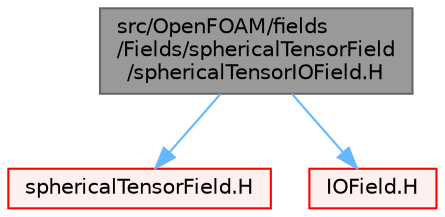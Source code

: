 digraph "src/OpenFOAM/fields/Fields/sphericalTensorField/sphericalTensorIOField.H"
{
 // LATEX_PDF_SIZE
  bgcolor="transparent";
  edge [fontname=Helvetica,fontsize=10,labelfontname=Helvetica,labelfontsize=10];
  node [fontname=Helvetica,fontsize=10,shape=box,height=0.2,width=0.4];
  Node1 [id="Node000001",label="src/OpenFOAM/fields\l/Fields/sphericalTensorField\l/sphericalTensorIOField.H",height=0.2,width=0.4,color="gray40", fillcolor="grey60", style="filled", fontcolor="black",tooltip=" "];
  Node1 -> Node2 [id="edge1_Node000001_Node000002",color="steelblue1",style="solid",tooltip=" "];
  Node2 [id="Node000002",label="sphericalTensorField.H",height=0.2,width=0.4,color="red", fillcolor="#FFF0F0", style="filled",URL="$sphericalTensorField_8H.html",tooltip=" "];
  Node1 -> Node167 [id="edge2_Node000001_Node000167",color="steelblue1",style="solid",tooltip=" "];
  Node167 [id="Node000167",label="IOField.H",height=0.2,width=0.4,color="red", fillcolor="#FFF0F0", style="filled",URL="$IOField_8H.html",tooltip=" "];
}
